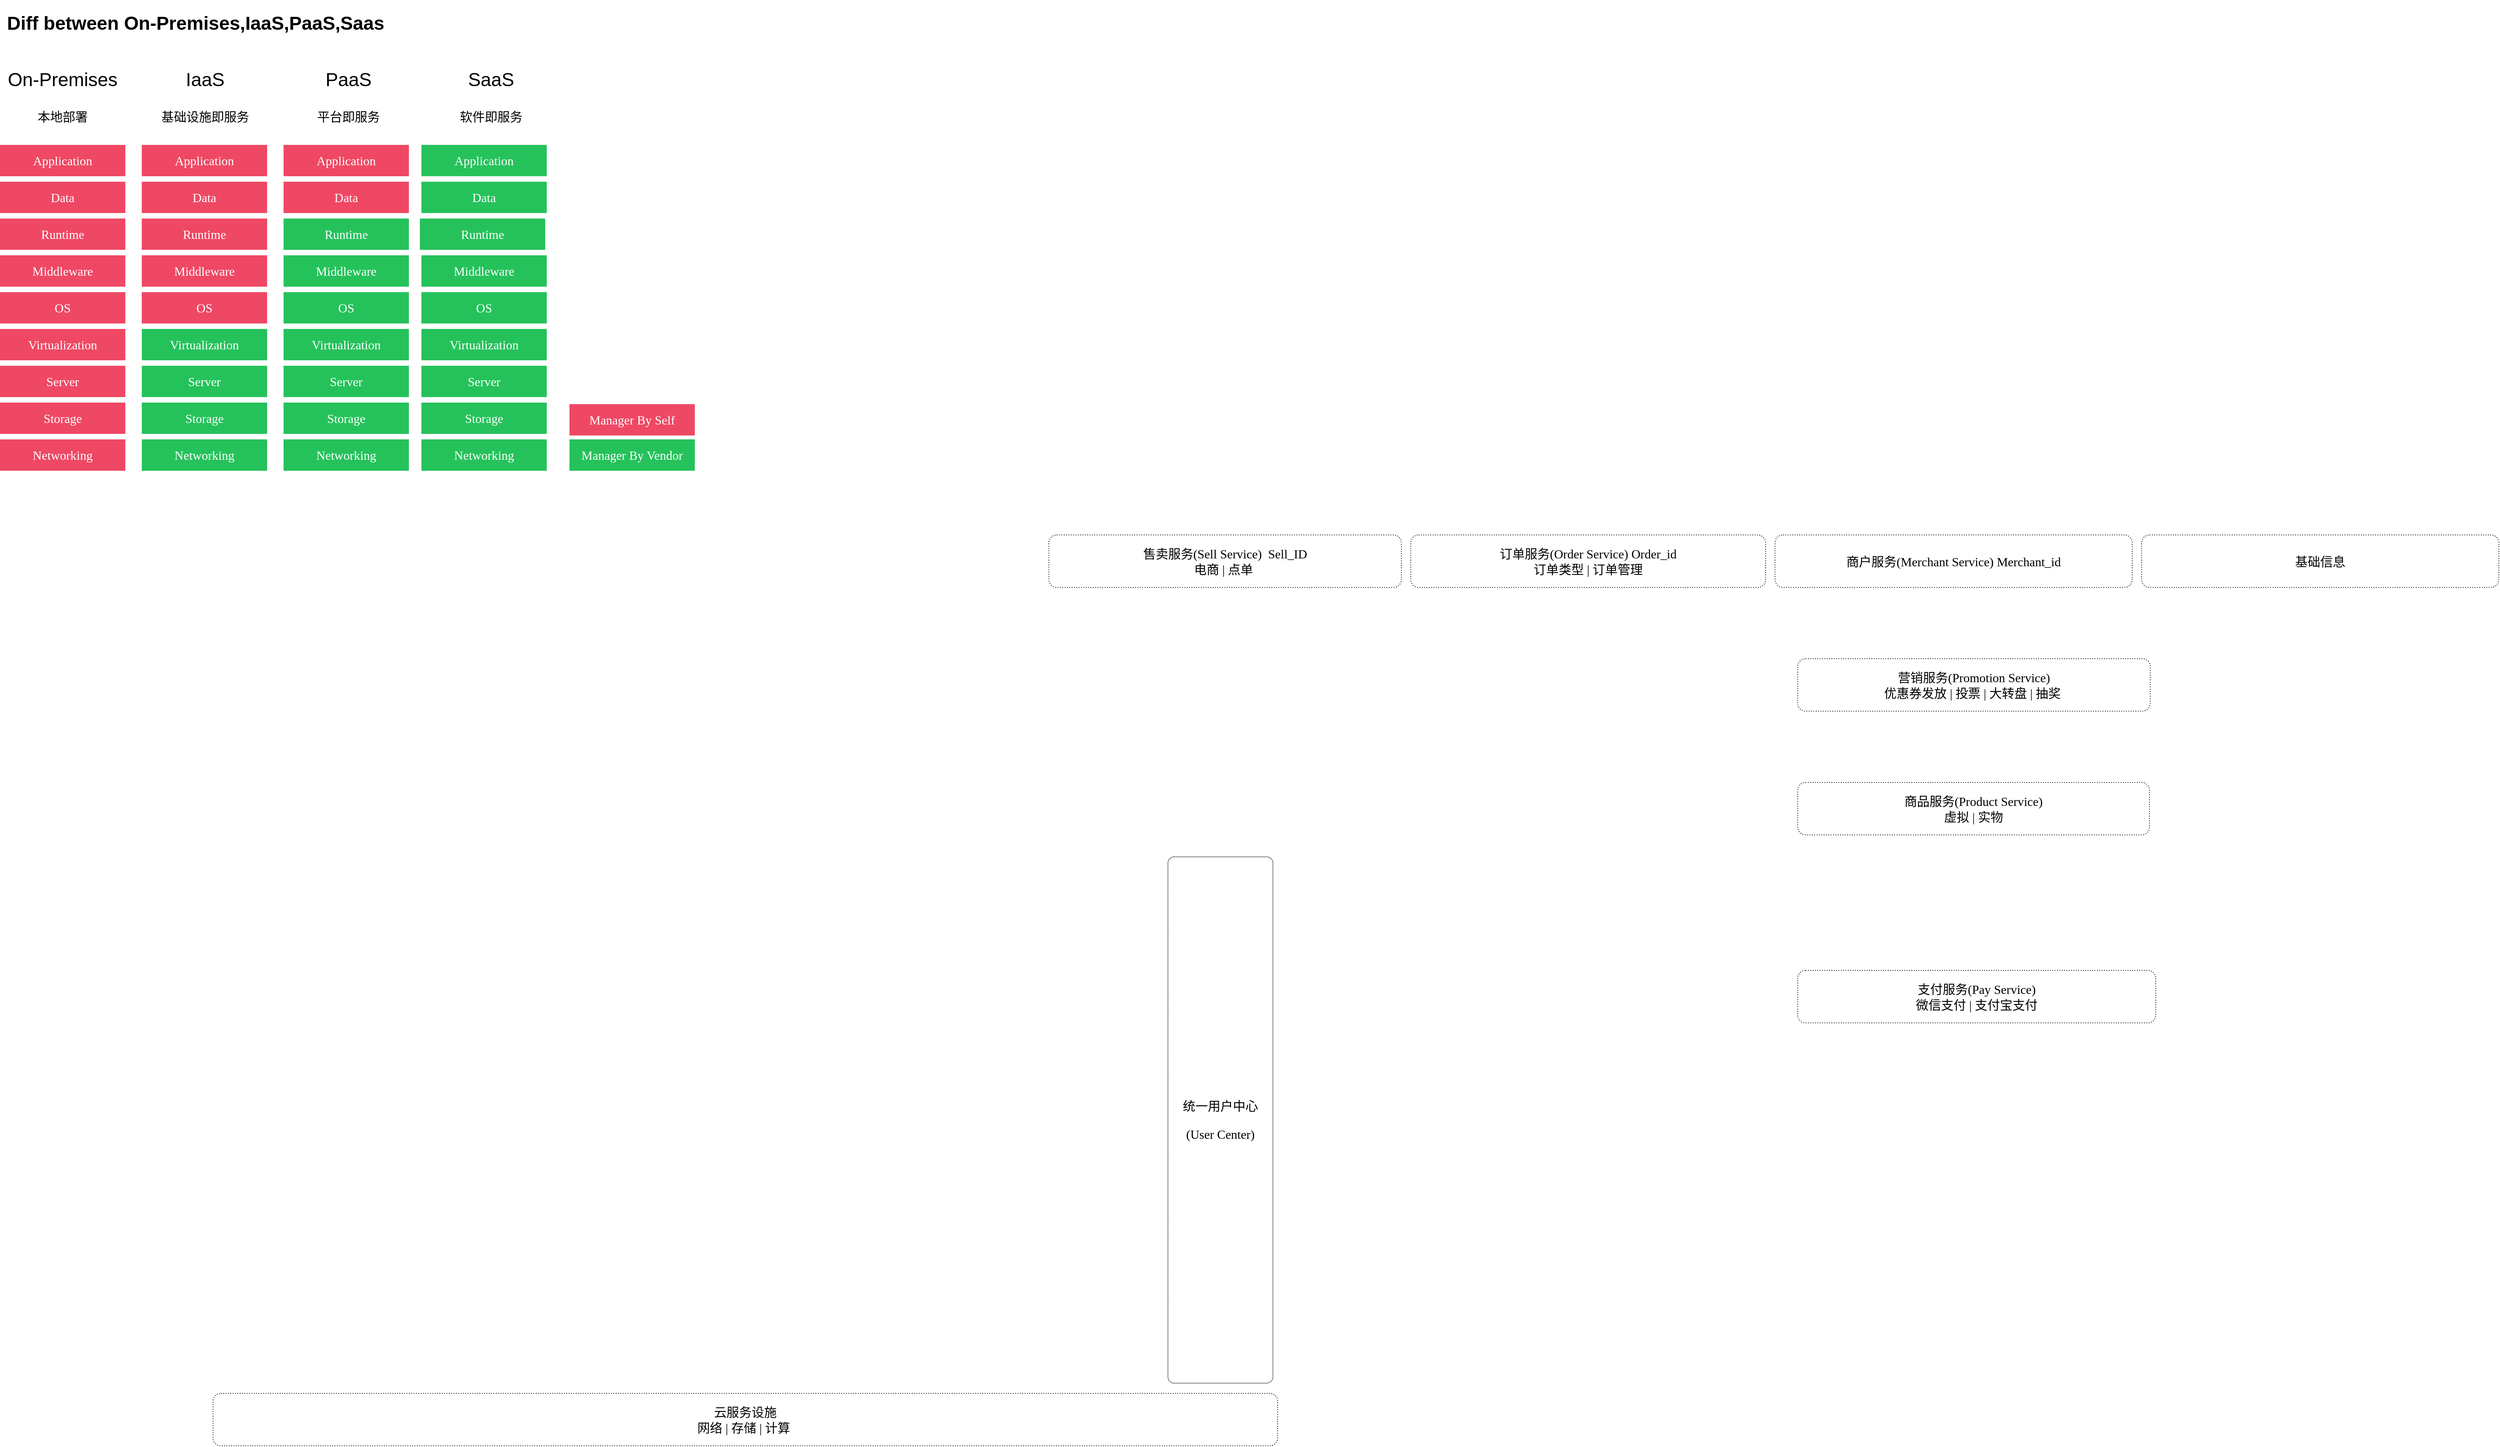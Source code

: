 <mxfile version="22.1.4" type="github">
  <diagram name="第 1 页" id="ZknkTiHTkFIjWXrP2Em_">
    <mxGraphModel dx="4171" dy="2545" grid="0" gridSize="10" guides="1" tooltips="1" connect="1" arrows="1" fold="1" page="0" pageScale="1" pageWidth="827" pageHeight="1169" math="0" shadow="0">
      <root>
        <mxCell id="0" />
        <mxCell id="1" parent="0" />
        <mxCell id="aw8PCjykxM2-NQnz8DjW-1" value="&lt;h1 style=&quot;font-size: 24px;&quot;&gt;Diff between On-Premises,IaaS,PaaS,Saas&lt;/h1&gt;" style="text;html=1;strokeColor=none;fillColor=none;spacing=5;spacingTop=-20;whiteSpace=wrap;overflow=hidden;rounded=0;fontSize=24;" parent="1" vertex="1">
          <mxGeometry x="-286.5" y="-176" width="698" height="45" as="geometry" />
        </mxCell>
        <mxCell id="aw8PCjykxM2-NQnz8DjW-4" value="Manager By Self" style="rounded=0;whiteSpace=wrap;html=1;fontFamily=Tahoma;fontSize=16;fillColor=#ef4864;fontColor=#FFF;strokeColor=none;" parent="1" vertex="1">
          <mxGeometry x="437" y="330" width="160" height="40" as="geometry" />
        </mxCell>
        <mxCell id="aw8PCjykxM2-NQnz8DjW-6" value="Manager By Vendor" style="rounded=0;whiteSpace=wrap;html=1;fontFamily=Tahoma;fontSize=16;fontColor=#FFF;fillColor=#25c25b;strokeColor=none;" parent="1" vertex="1">
          <mxGeometry x="437" y="375" width="160" height="40" as="geometry" />
        </mxCell>
        <mxCell id="aw8PCjykxM2-NQnz8DjW-7" value="Networking" style="rounded=0;whiteSpace=wrap;html=1;fontFamily=Tahoma;fontSize=16;fillColor=#ef4864;fontColor=#FFF;strokeColor=none;" parent="1" vertex="1">
          <mxGeometry x="-290" y="375" width="160" height="40" as="geometry" />
        </mxCell>
        <mxCell id="aw8PCjykxM2-NQnz8DjW-8" value="Storage" style="rounded=0;whiteSpace=wrap;html=1;fontFamily=Tahoma;fontSize=16;fillColor=#ef4864;fontColor=#FFF;strokeColor=none;" parent="1" vertex="1">
          <mxGeometry x="-290" y="328" width="160" height="40" as="geometry" />
        </mxCell>
        <mxCell id="aw8PCjykxM2-NQnz8DjW-9" value="Server" style="rounded=0;whiteSpace=wrap;html=1;fontFamily=Tahoma;fontSize=16;fillColor=#ef4864;fontColor=#FFF;strokeColor=none;" parent="1" vertex="1">
          <mxGeometry x="-290" y="281" width="160" height="40" as="geometry" />
        </mxCell>
        <mxCell id="aw8PCjykxM2-NQnz8DjW-10" value="OS" style="rounded=0;whiteSpace=wrap;html=1;fontFamily=Tahoma;fontSize=16;fillColor=#ef4864;fontColor=#FFF;strokeColor=none;" parent="1" vertex="1">
          <mxGeometry x="-290" y="187" width="160" height="40" as="geometry" />
        </mxCell>
        <mxCell id="aw8PCjykxM2-NQnz8DjW-11" value="Middleware" style="rounded=0;whiteSpace=wrap;html=1;fontFamily=Tahoma;fontSize=16;fillColor=#ef4864;fontColor=#FFF;strokeColor=none;" parent="1" vertex="1">
          <mxGeometry x="-290" y="140" width="160" height="40" as="geometry" />
        </mxCell>
        <mxCell id="aw8PCjykxM2-NQnz8DjW-12" value="Runtime" style="rounded=0;whiteSpace=wrap;html=1;fontFamily=Tahoma;fontSize=16;fillColor=#ef4864;fontColor=#FFF;strokeColor=none;" parent="1" vertex="1">
          <mxGeometry x="-290" y="93" width="160" height="40" as="geometry" />
        </mxCell>
        <mxCell id="aw8PCjykxM2-NQnz8DjW-13" value="Data" style="rounded=0;whiteSpace=wrap;html=1;fontFamily=Tahoma;fontSize=16;fillColor=#ef4864;fontColor=#FFF;strokeColor=none;" parent="1" vertex="1">
          <mxGeometry x="-290" y="46" width="160" height="40" as="geometry" />
        </mxCell>
        <mxCell id="aw8PCjykxM2-NQnz8DjW-14" value="Application" style="rounded=0;whiteSpace=wrap;html=1;fontFamily=Tahoma;fontSize=16;fillColor=#ef4864;fontColor=#FFF;strokeColor=none;" parent="1" vertex="1">
          <mxGeometry x="-290" y="-1" width="160" height="40" as="geometry" />
        </mxCell>
        <mxCell id="aw8PCjykxM2-NQnz8DjW-15" value="&lt;h1 style=&quot;font-size: 24px;&quot;&gt;&lt;span style=&quot;background-color: initial; font-weight: normal;&quot;&gt;On-Premises&lt;/span&gt;&lt;br&gt;&lt;/h1&gt;&lt;div&gt;&lt;span style=&quot;background-color: initial; font-weight: normal;&quot;&gt;&lt;font style=&quot;font-size: 16px;&quot;&gt;本地部署&lt;/font&gt;&lt;/span&gt;&lt;/div&gt;" style="text;html=1;strokeColor=none;fillColor=none;spacing=5;spacingTop=-20;whiteSpace=wrap;overflow=hidden;rounded=0;fontSize=24;align=center;verticalAlign=middle;" parent="1" vertex="1">
          <mxGeometry x="-290" y="-110" width="160" height="100" as="geometry" />
        </mxCell>
        <mxCell id="aw8PCjykxM2-NQnz8DjW-16" value="&lt;h1 style=&quot;font-size: 24px;&quot;&gt;&lt;span style=&quot;font-weight: 400;&quot;&gt;IaaS&lt;/span&gt;&lt;/h1&gt;&lt;div&gt;&lt;font style=&quot;font-size: 16px;&quot;&gt;基础设施即服务&lt;/font&gt;&lt;/div&gt;" style="text;html=1;strokeColor=none;fillColor=none;spacing=5;spacingTop=-20;whiteSpace=wrap;overflow=hidden;rounded=0;fontSize=24;align=center;verticalAlign=middle;" parent="1" vertex="1">
          <mxGeometry x="-108" y="-110" width="160" height="100" as="geometry" />
        </mxCell>
        <mxCell id="aw8PCjykxM2-NQnz8DjW-18" value="OS" style="rounded=0;whiteSpace=wrap;html=1;fontFamily=Tahoma;fontSize=16;fillColor=#ef4864;fontColor=#FFF;strokeColor=none;" parent="1" vertex="1">
          <mxGeometry x="-109" y="187" width="160" height="40" as="geometry" />
        </mxCell>
        <mxCell id="aw8PCjykxM2-NQnz8DjW-19" value="Networking" style="rounded=0;whiteSpace=wrap;html=1;fontFamily=Tahoma;fontSize=16;fontColor=#FFF;fillColor=#25c25b;strokeColor=none;" parent="1" vertex="1">
          <mxGeometry x="-109" y="375" width="160" height="40" as="geometry" />
        </mxCell>
        <mxCell id="aw8PCjykxM2-NQnz8DjW-20" value="Virtualization" style="rounded=0;whiteSpace=wrap;html=1;fontFamily=Tahoma;fontSize=16;fillColor=#ef4864;fontColor=#FFF;strokeColor=none;" parent="1" vertex="1">
          <mxGeometry x="-290" y="234" width="160" height="40" as="geometry" />
        </mxCell>
        <mxCell id="aw8PCjykxM2-NQnz8DjW-21" value="Storage" style="rounded=0;whiteSpace=wrap;html=1;fontFamily=Tahoma;fontSize=16;fontColor=#FFF;fillColor=#25c25b;strokeColor=none;" parent="1" vertex="1">
          <mxGeometry x="-109" y="328" width="160" height="40" as="geometry" />
        </mxCell>
        <mxCell id="aw8PCjykxM2-NQnz8DjW-22" value="Server" style="rounded=0;whiteSpace=wrap;html=1;fontFamily=Tahoma;fontSize=16;fontColor=#FFF;fillColor=#25c25b;strokeColor=none;" parent="1" vertex="1">
          <mxGeometry x="-109" y="281" width="160" height="40" as="geometry" />
        </mxCell>
        <mxCell id="aw8PCjykxM2-NQnz8DjW-23" value="Virtualization" style="rounded=0;whiteSpace=wrap;html=1;fontFamily=Tahoma;fontSize=16;fontColor=#FFF;fillColor=#25c25b;strokeColor=none;" parent="1" vertex="1">
          <mxGeometry x="-109" y="234" width="160" height="40" as="geometry" />
        </mxCell>
        <mxCell id="aw8PCjykxM2-NQnz8DjW-24" value="Middleware" style="rounded=0;whiteSpace=wrap;html=1;fontFamily=Tahoma;fontSize=16;fillColor=#ef4864;fontColor=#FFF;strokeColor=none;" parent="1" vertex="1">
          <mxGeometry x="-109" y="140" width="160" height="40" as="geometry" />
        </mxCell>
        <mxCell id="aw8PCjykxM2-NQnz8DjW-25" value="Runtime" style="rounded=0;whiteSpace=wrap;html=1;fontFamily=Tahoma;fontSize=16;fillColor=#ef4864;fontColor=#FFF;strokeColor=none;" parent="1" vertex="1">
          <mxGeometry x="-109" y="93" width="160" height="40" as="geometry" />
        </mxCell>
        <mxCell id="aw8PCjykxM2-NQnz8DjW-26" value="Data" style="rounded=0;whiteSpace=wrap;html=1;fontFamily=Tahoma;fontSize=16;fillColor=#ef4864;fontColor=#FFF;strokeColor=none;" parent="1" vertex="1">
          <mxGeometry x="-109" y="46" width="160" height="40" as="geometry" />
        </mxCell>
        <mxCell id="aw8PCjykxM2-NQnz8DjW-27" value="Application" style="rounded=0;whiteSpace=wrap;html=1;fontFamily=Tahoma;fontSize=16;fillColor=#ef4864;fontColor=#FFF;strokeColor=none;" parent="1" vertex="1">
          <mxGeometry x="-109" y="-1" width="160" height="40" as="geometry" />
        </mxCell>
        <mxCell id="aw8PCjykxM2-NQnz8DjW-28" value="&lt;h1 style=&quot;font-size: 24px;&quot;&gt;&lt;span style=&quot;font-weight: 400;&quot;&gt;PaaS&lt;/span&gt;&lt;/h1&gt;&lt;div&gt;&lt;span style=&quot;font-weight: 400;&quot;&gt;&lt;font style=&quot;font-size: 16px;&quot;&gt;平台即服务&lt;/font&gt;&lt;/span&gt;&lt;/div&gt;" style="text;html=1;strokeColor=none;fillColor=none;spacing=5;spacingTop=-20;whiteSpace=wrap;overflow=hidden;rounded=0;fontSize=24;align=center;verticalAlign=middle;" parent="1" vertex="1">
          <mxGeometry x="75" y="-110" width="160" height="100" as="geometry" />
        </mxCell>
        <mxCell id="aw8PCjykxM2-NQnz8DjW-29" value="Networking" style="rounded=0;whiteSpace=wrap;html=1;fontFamily=Tahoma;fontSize=16;fontColor=#FFF;fillColor=#25c25b;strokeColor=none;" parent="1" vertex="1">
          <mxGeometry x="72" y="375" width="160" height="40" as="geometry" />
        </mxCell>
        <mxCell id="aw8PCjykxM2-NQnz8DjW-30" value="Storage" style="rounded=0;whiteSpace=wrap;html=1;fontFamily=Tahoma;fontSize=16;fontColor=#FFF;fillColor=#25c25b;strokeColor=none;" parent="1" vertex="1">
          <mxGeometry x="72" y="328" width="160" height="40" as="geometry" />
        </mxCell>
        <mxCell id="aw8PCjykxM2-NQnz8DjW-31" value="Server" style="rounded=0;whiteSpace=wrap;html=1;fontFamily=Tahoma;fontSize=16;fontColor=#FFF;fillColor=#25c25b;strokeColor=none;" parent="1" vertex="1">
          <mxGeometry x="72" y="281" width="160" height="40" as="geometry" />
        </mxCell>
        <mxCell id="aw8PCjykxM2-NQnz8DjW-32" value="Virtualization" style="rounded=0;whiteSpace=wrap;html=1;fontFamily=Tahoma;fontSize=16;fontColor=#FFF;fillColor=#25c25b;strokeColor=none;" parent="1" vertex="1">
          <mxGeometry x="72" y="234" width="160" height="40" as="geometry" />
        </mxCell>
        <mxCell id="aw8PCjykxM2-NQnz8DjW-33" value="OS" style="rounded=0;whiteSpace=wrap;html=1;fontFamily=Tahoma;fontSize=16;fontColor=#FFF;fillColor=#25c25b;strokeColor=none;" parent="1" vertex="1">
          <mxGeometry x="72" y="187" width="160" height="40" as="geometry" />
        </mxCell>
        <mxCell id="aw8PCjykxM2-NQnz8DjW-34" value="Middleware" style="rounded=0;whiteSpace=wrap;html=1;fontFamily=Tahoma;fontSize=16;fontColor=#FFF;fillColor=#25c25b;strokeColor=none;" parent="1" vertex="1">
          <mxGeometry x="72" y="140" width="160" height="40" as="geometry" />
        </mxCell>
        <mxCell id="aw8PCjykxM2-NQnz8DjW-36" value="Runtime" style="rounded=0;whiteSpace=wrap;html=1;fontFamily=Tahoma;fontSize=16;fontColor=#FFF;fillColor=#25c25b;strokeColor=none;" parent="1" vertex="1">
          <mxGeometry x="72" y="93" width="160" height="40" as="geometry" />
        </mxCell>
        <mxCell id="aw8PCjykxM2-NQnz8DjW-37" value="Data" style="rounded=0;whiteSpace=wrap;html=1;fontFamily=Tahoma;fontSize=16;fillColor=#ef4864;fontColor=#FFF;strokeColor=none;" parent="1" vertex="1">
          <mxGeometry x="72" y="46" width="160" height="40" as="geometry" />
        </mxCell>
        <mxCell id="aw8PCjykxM2-NQnz8DjW-38" value="Application" style="rounded=0;whiteSpace=wrap;html=1;fontFamily=Tahoma;fontSize=16;fillColor=#ef4864;fontColor=#FFF;strokeColor=none;" parent="1" vertex="1">
          <mxGeometry x="72" y="-1" width="160" height="40" as="geometry" />
        </mxCell>
        <mxCell id="aw8PCjykxM2-NQnz8DjW-39" value="&lt;h1 style=&quot;font-size: 24px;&quot;&gt;&lt;span style=&quot;font-weight: 400;&quot;&gt;SaaS&lt;/span&gt;&lt;/h1&gt;&lt;div&gt;&lt;span style=&quot;font-weight: 400;&quot;&gt;&lt;font style=&quot;font-size: 16px;&quot;&gt;软件即服务&lt;/font&gt;&lt;/span&gt;&lt;/div&gt;" style="text;html=1;strokeColor=none;fillColor=none;spacing=5;spacingTop=-20;whiteSpace=wrap;overflow=hidden;rounded=0;fontSize=24;align=center;verticalAlign=middle;" parent="1" vertex="1">
          <mxGeometry x="257" y="-110" width="160" height="100" as="geometry" />
        </mxCell>
        <mxCell id="aw8PCjykxM2-NQnz8DjW-40" value="Networking" style="rounded=0;whiteSpace=wrap;html=1;fontFamily=Tahoma;fontSize=16;fontColor=#FFF;fillColor=#25c25b;strokeColor=none;" parent="1" vertex="1">
          <mxGeometry x="248" y="375" width="160" height="40" as="geometry" />
        </mxCell>
        <mxCell id="aw8PCjykxM2-NQnz8DjW-144" value="Storage" style="rounded=0;whiteSpace=wrap;html=1;fontFamily=Tahoma;fontSize=16;fontColor=#FFF;fillColor=#25c25b;strokeColor=none;" parent="1" vertex="1">
          <mxGeometry x="248" y="328" width="160" height="40" as="geometry" />
        </mxCell>
        <mxCell id="aw8PCjykxM2-NQnz8DjW-145" value="Server" style="rounded=0;whiteSpace=wrap;html=1;fontFamily=Tahoma;fontSize=16;fontColor=#FFF;fillColor=#25c25b;strokeColor=none;" parent="1" vertex="1">
          <mxGeometry x="248" y="281" width="160" height="40" as="geometry" />
        </mxCell>
        <mxCell id="aw8PCjykxM2-NQnz8DjW-146" value="Virtualization" style="rounded=0;whiteSpace=wrap;html=1;fontFamily=Tahoma;fontSize=16;fontColor=#FFF;fillColor=#25c25b;strokeColor=none;" parent="1" vertex="1">
          <mxGeometry x="248" y="234" width="160" height="40" as="geometry" />
        </mxCell>
        <mxCell id="aw8PCjykxM2-NQnz8DjW-147" value="OS" style="rounded=0;whiteSpace=wrap;html=1;fontFamily=Tahoma;fontSize=16;fontColor=#FFF;fillColor=#25c25b;strokeColor=none;" parent="1" vertex="1">
          <mxGeometry x="248" y="187" width="160" height="40" as="geometry" />
        </mxCell>
        <mxCell id="aw8PCjykxM2-NQnz8DjW-148" value="Middleware" style="rounded=0;whiteSpace=wrap;html=1;fontFamily=Tahoma;fontSize=16;fontColor=#FFF;fillColor=#25c25b;strokeColor=none;" parent="1" vertex="1">
          <mxGeometry x="248" y="140" width="160" height="40" as="geometry" />
        </mxCell>
        <mxCell id="aw8PCjykxM2-NQnz8DjW-149" value="Runtime" style="rounded=0;whiteSpace=wrap;html=1;fontFamily=Tahoma;fontSize=16;fontColor=#FFF;fillColor=#25c25b;strokeColor=none;" parent="1" vertex="1">
          <mxGeometry x="246" y="93" width="160" height="40" as="geometry" />
        </mxCell>
        <mxCell id="aw8PCjykxM2-NQnz8DjW-150" value="Data" style="rounded=0;whiteSpace=wrap;html=1;fontFamily=Tahoma;fontSize=16;fontColor=#FFF;fillColor=#25c25b;strokeColor=none;" parent="1" vertex="1">
          <mxGeometry x="248" y="46" width="160" height="40" as="geometry" />
        </mxCell>
        <mxCell id="aw8PCjykxM2-NQnz8DjW-151" value="Application" style="rounded=0;whiteSpace=wrap;html=1;fontFamily=Tahoma;fontSize=16;fontColor=#FFF;fillColor=#25c25b;strokeColor=none;" parent="1" vertex="1">
          <mxGeometry x="248" y="-1" width="160" height="40" as="geometry" />
        </mxCell>
        <mxCell id="aw8PCjykxM2-NQnz8DjW-166" value="&lt;p style=&quot;font-size: 16px;&quot;&gt;统一用户中心&lt;/p&gt;&lt;p style=&quot;font-size: 16px;&quot;&gt;(User Center)&lt;/p&gt;" style="rounded=1;whiteSpace=wrap;html=1;fontFamily=Tahoma;arcSize=6;fontSize=16;verticalAlign=middle;align=center;spacing=8;dashed=1;dashPattern=1 1;" parent="1" vertex="1">
          <mxGeometry x="1201" y="908" width="134" height="672" as="geometry" />
        </mxCell>
        <mxCell id="aw8PCjykxM2-NQnz8DjW-172" value="订单服务(Order Service) Order_id&lt;br&gt;订单类型 | 订单管理" style="rounded=1;whiteSpace=wrap;html=1;fontFamily=Tahoma;verticalAlign=middle;align=center;spacing=8;fontSize=16;strokeColor=default;dashed=1;dashPattern=1 2;" parent="1" vertex="1">
          <mxGeometry x="1511" y="497" width="453" height="67" as="geometry" />
        </mxCell>
        <mxCell id="aw8PCjykxM2-NQnz8DjW-191" value="商户服务(Merchant Service) Merchant_id" style="rounded=1;whiteSpace=wrap;html=1;fontFamily=Tahoma;verticalAlign=middle;align=center;spacing=8;fontSize=16;strokeColor=default;dashed=1;dashPattern=1 2;" parent="1" vertex="1">
          <mxGeometry x="1976" y="497" width="456" height="67" as="geometry" />
        </mxCell>
        <mxCell id="aw8PCjykxM2-NQnz8DjW-192" value="商品服务(Product Service)&lt;br&gt;虚拟 | 实物" style="rounded=1;whiteSpace=wrap;html=1;fontFamily=Tahoma;verticalAlign=middle;align=center;spacing=8;fontSize=16;strokeColor=default;dashed=1;dashPattern=1 2;" parent="1" vertex="1">
          <mxGeometry x="2005" y="813" width="449" height="67" as="geometry" />
        </mxCell>
        <mxCell id="aw8PCjykxM2-NQnz8DjW-193" value="售卖服务(Sell Service)&amp;nbsp; Sell_ID&lt;br&gt;电商 | 点单&amp;nbsp;" style="rounded=1;whiteSpace=wrap;html=1;fontFamily=Tahoma;verticalAlign=middle;align=center;spacing=8;fontSize=16;strokeColor=default;dashed=1;dashPattern=1 2;" parent="1" vertex="1">
          <mxGeometry x="1049" y="497" width="450" height="67" as="geometry" />
        </mxCell>
        <mxCell id="aw8PCjykxM2-NQnz8DjW-195" value="支付服务(Pay Service)&lt;br&gt;微信支付 | 支付宝支付" style="rounded=1;whiteSpace=wrap;html=1;fontFamily=Tahoma;verticalAlign=middle;align=center;spacing=8;fontSize=16;strokeColor=default;dashed=1;dashPattern=1 2;" parent="1" vertex="1">
          <mxGeometry x="2005" y="1053" width="457" height="67" as="geometry" />
        </mxCell>
        <mxCell id="aw8PCjykxM2-NQnz8DjW-196" value="营销服务(Promotion Service)&lt;br&gt;优惠券发放 | 投票 | 大转盘 | 抽奖&amp;nbsp;" style="rounded=1;whiteSpace=wrap;html=1;fontFamily=Tahoma;verticalAlign=middle;align=center;spacing=8;fontSize=16;strokeColor=default;dashed=1;dashPattern=1 2;" parent="1" vertex="1">
          <mxGeometry x="2005" y="655" width="450" height="67" as="geometry" />
        </mxCell>
        <mxCell id="aw8PCjykxM2-NQnz8DjW-197" value="基础信息" style="rounded=1;whiteSpace=wrap;html=1;fontFamily=Tahoma;verticalAlign=middle;align=center;spacing=8;fontSize=16;strokeColor=default;dashed=1;dashPattern=1 2;" parent="1" vertex="1">
          <mxGeometry x="2444" y="497" width="456" height="67" as="geometry" />
        </mxCell>
        <mxCell id="uHpPP6ECfVWJAUWhDHUz-2" value="云服务设施&lt;br&gt;网络 | 存储 | 计算&amp;nbsp;" style="rounded=1;whiteSpace=wrap;html=1;fontFamily=Tahoma;verticalAlign=middle;align=center;spacing=8;fontSize=16;strokeColor=default;dashed=1;dashPattern=1 2;" vertex="1" parent="1">
          <mxGeometry x="-18" y="1593" width="1359" height="67" as="geometry" />
        </mxCell>
      </root>
    </mxGraphModel>
  </diagram>
</mxfile>
